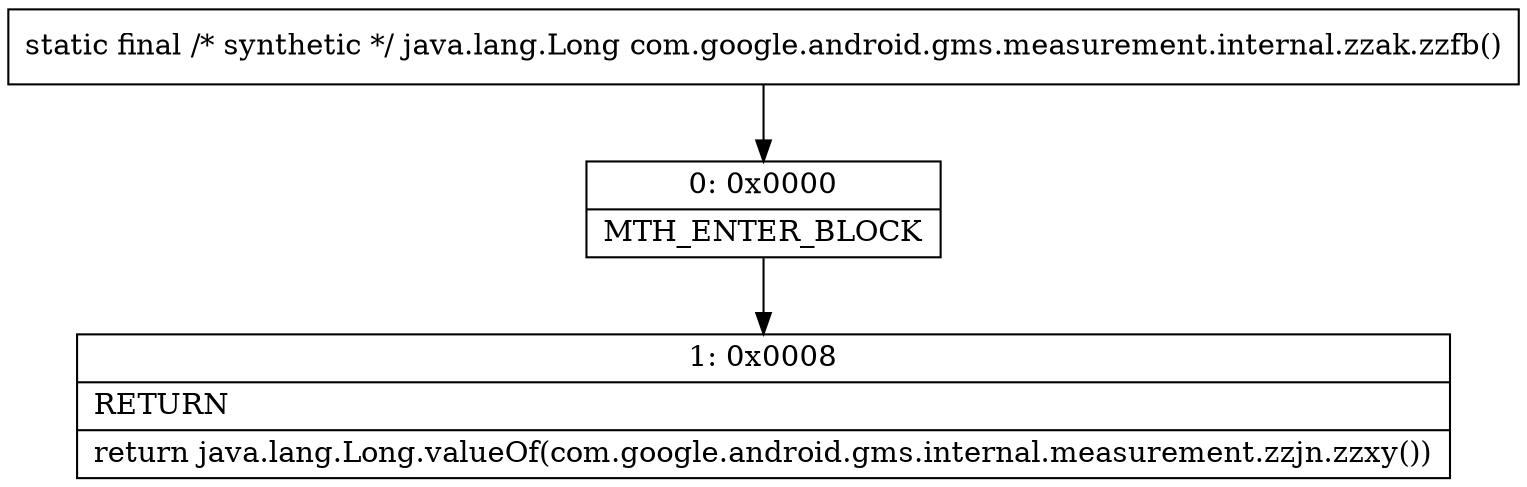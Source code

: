 digraph "CFG forcom.google.android.gms.measurement.internal.zzak.zzfb()Ljava\/lang\/Long;" {
Node_0 [shape=record,label="{0\:\ 0x0000|MTH_ENTER_BLOCK\l}"];
Node_1 [shape=record,label="{1\:\ 0x0008|RETURN\l|return java.lang.Long.valueOf(com.google.android.gms.internal.measurement.zzjn.zzxy())\l}"];
MethodNode[shape=record,label="{static final \/* synthetic *\/ java.lang.Long com.google.android.gms.measurement.internal.zzak.zzfb() }"];
MethodNode -> Node_0;
Node_0 -> Node_1;
}

